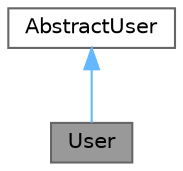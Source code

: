 digraph "User"
{
 // LATEX_PDF_SIZE
  bgcolor="transparent";
  edge [fontname=Helvetica,fontsize=10,labelfontname=Helvetica,labelfontsize=10];
  node [fontname=Helvetica,fontsize=10,shape=box,height=0.2,width=0.4];
  Node1 [id="Node000001",label="User",height=0.2,width=0.4,color="gray40", fillcolor="grey60", style="filled", fontcolor="black",tooltip="Concrete implementation of AbstractUser that manages chat room memberships and command execution."];
  Node2 -> Node1 [id="edge1_Node000001_Node000002",dir="back",color="steelblue1",style="solid",tooltip=" "];
  Node2 [id="Node000002",label="AbstractUser",height=0.2,width=0.4,color="gray40", fillcolor="white", style="filled",URL="$classAbstractUser.html",tooltip="Abstract base for users and decorators to allow them to be treated the same."];
}
